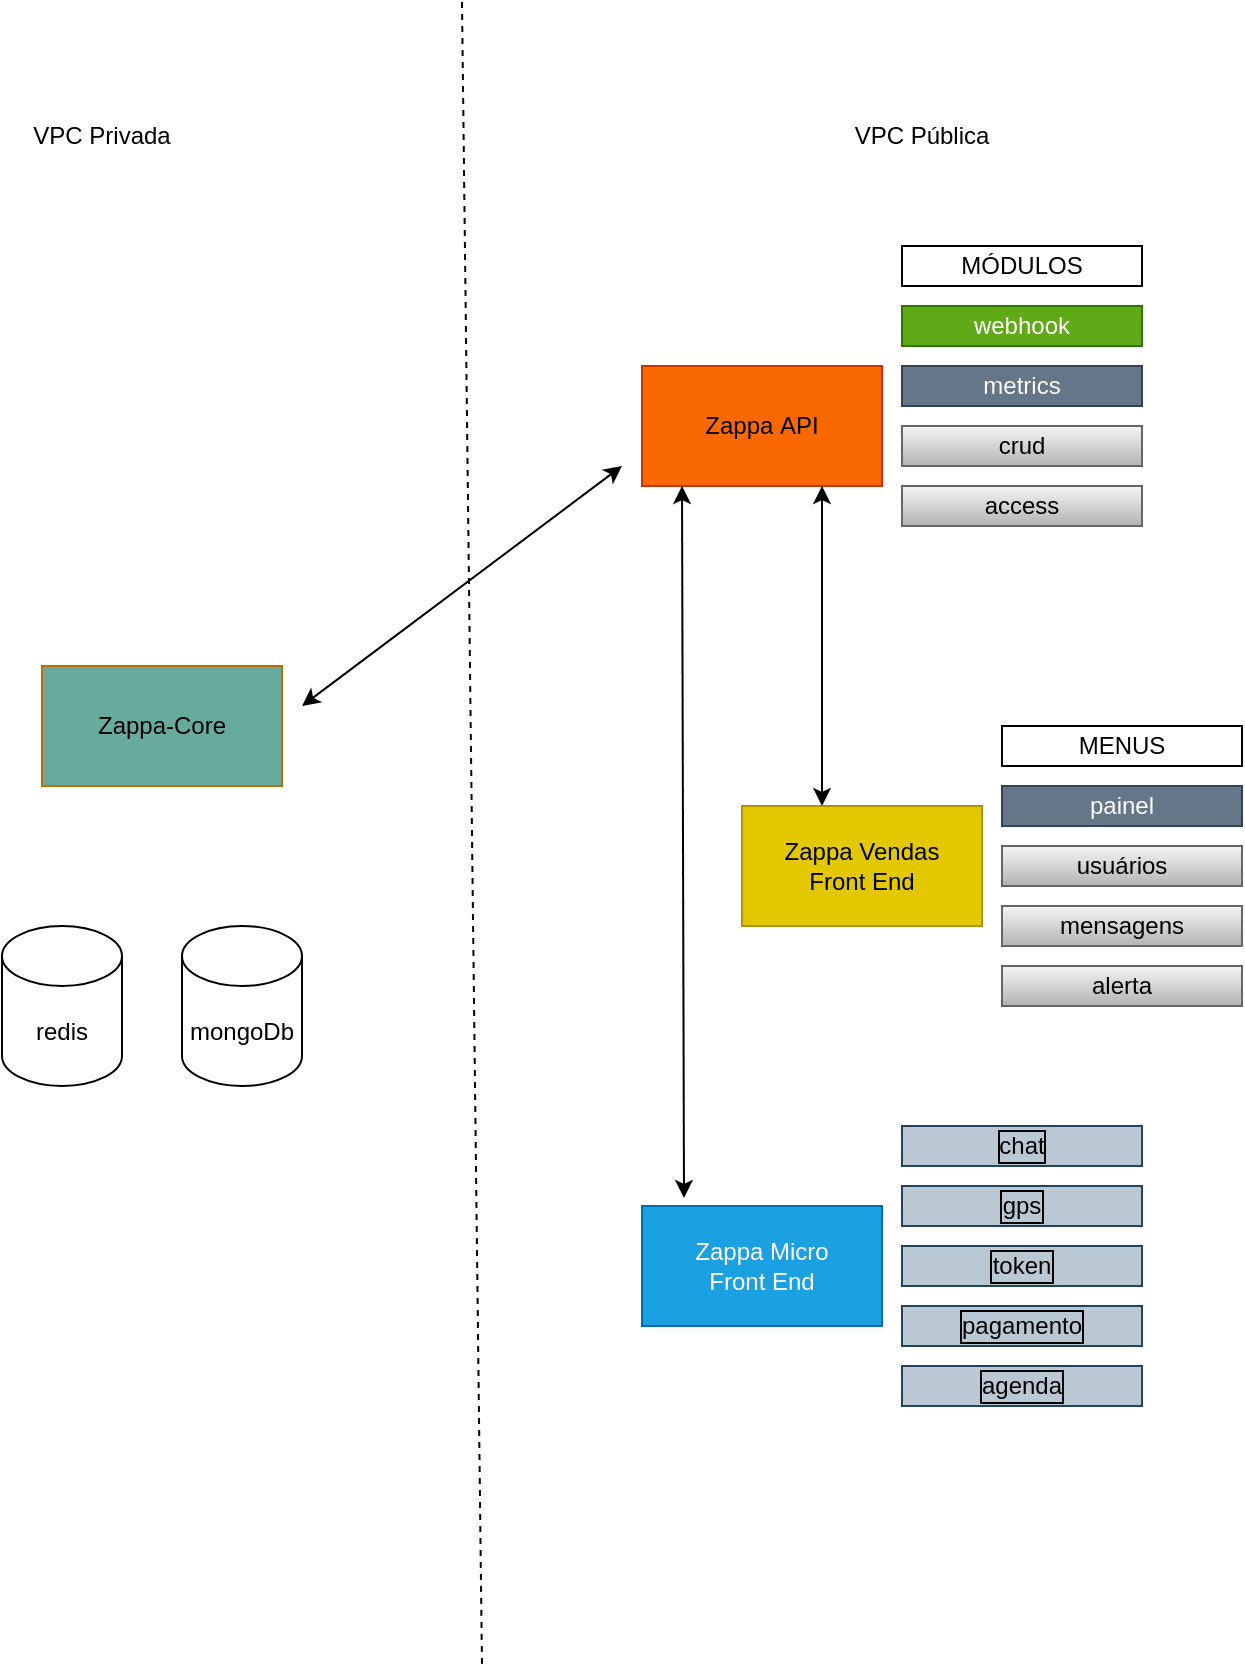 <mxfile version="25.0.2">
  <diagram name="Page-1" id="x4owEQR5tJqsFIFqXLhK">
    <mxGraphModel dx="984" dy="1847" grid="1" gridSize="10" guides="1" tooltips="1" connect="1" arrows="1" fold="1" page="1" pageScale="1" pageWidth="850" pageHeight="1100" math="0" shadow="0">
      <root>
        <mxCell id="0" />
        <mxCell id="1" parent="0" />
        <mxCell id="aL0qmMMuCSAnXSBfhj6i-4" value="Zappa-Core" style="rounded=0;whiteSpace=wrap;html=1;fillColor=#67AB9F;fontColor=#000000;strokeColor=#BD7000;" parent="1" vertex="1">
          <mxGeometry x="160" y="330" width="120" height="60" as="geometry" />
        </mxCell>
        <mxCell id="7pJAqrlwPtRe5XFjH7It-2" value="Zappa&amp;nbsp;&lt;span style=&quot;background-color: initial;&quot;&gt;API&lt;/span&gt;" style="rounded=0;whiteSpace=wrap;html=1;fillColor=#fa6800;fontColor=#000000;strokeColor=#C73500;" parent="1" vertex="1">
          <mxGeometry x="460" y="180" width="120" height="60" as="geometry" />
        </mxCell>
        <mxCell id="3A4aCv_wWsXOsg5iLZ_A-2" value="redis" style="shape=cylinder3;whiteSpace=wrap;html=1;boundedLbl=1;backgroundOutline=1;size=15;" parent="1" vertex="1">
          <mxGeometry x="140" y="460" width="60" height="80" as="geometry" />
        </mxCell>
        <mxCell id="3A4aCv_wWsXOsg5iLZ_A-6" value="access" style="rounded=0;whiteSpace=wrap;html=1;fillColor=#f5f5f5;strokeColor=#666666;gradientColor=#b3b3b3;fontColor=#000000;" parent="1" vertex="1">
          <mxGeometry x="590" y="240" width="120" height="20" as="geometry" />
        </mxCell>
        <mxCell id="3A4aCv_wWsXOsg5iLZ_A-7" value="Zappa Micro&lt;br&gt;Front End" style="rounded=0;whiteSpace=wrap;html=1;fillColor=#1ba1e2;fontColor=#ffffff;strokeColor=#006EAF;" parent="1" vertex="1">
          <mxGeometry x="460" y="600" width="120" height="60" as="geometry" />
        </mxCell>
        <mxCell id="3A4aCv_wWsXOsg5iLZ_A-8" value="webhook" style="rounded=0;whiteSpace=wrap;html=1;fillColor=#60a917;fontColor=#ffffff;strokeColor=#2D7600;" parent="1" vertex="1">
          <mxGeometry x="590" y="150" width="120" height="20" as="geometry" />
        </mxCell>
        <mxCell id="3A4aCv_wWsXOsg5iLZ_A-9" value="crud" style="rounded=0;whiteSpace=wrap;html=1;fillColor=#f5f5f5;strokeColor=#666666;gradientColor=#b3b3b3;fontColor=#000000;" parent="1" vertex="1">
          <mxGeometry x="590" y="210" width="120" height="20" as="geometry" />
        </mxCell>
        <mxCell id="3A4aCv_wWsXOsg5iLZ_A-10" value="metrics" style="rounded=0;whiteSpace=wrap;html=1;fillColor=#647687;strokeColor=#314354;fontColor=#ffffff;" parent="1" vertex="1">
          <mxGeometry x="590" y="180" width="120" height="20" as="geometry" />
        </mxCell>
        <mxCell id="3A4aCv_wWsXOsg5iLZ_A-11" value="chat" style="rounded=0;whiteSpace=wrap;html=1;fillColor=#bac8d3;strokeColor=#23445d;labelBorderColor=default;fontColor=#000000;" parent="1" vertex="1">
          <mxGeometry x="590" y="560" width="120" height="20" as="geometry" />
        </mxCell>
        <mxCell id="3A4aCv_wWsXOsg5iLZ_A-12" value="gps" style="rounded=0;whiteSpace=wrap;html=1;fillColor=#bac8d3;strokeColor=#23445d;labelBorderColor=default;fontColor=#000000;" parent="1" vertex="1">
          <mxGeometry x="590" y="590" width="120" height="20" as="geometry" />
        </mxCell>
        <mxCell id="3A4aCv_wWsXOsg5iLZ_A-13" value="token" style="rounded=0;whiteSpace=wrap;html=1;fillColor=#bac8d3;strokeColor=#23445d;labelBorderColor=default;fontColor=#000000;" parent="1" vertex="1">
          <mxGeometry x="590" y="620" width="120" height="20" as="geometry" />
        </mxCell>
        <mxCell id="3A4aCv_wWsXOsg5iLZ_A-14" value="mongoDb" style="shape=cylinder3;whiteSpace=wrap;html=1;boundedLbl=1;backgroundOutline=1;size=15;" parent="1" vertex="1">
          <mxGeometry x="230" y="460" width="60" height="80" as="geometry" />
        </mxCell>
        <mxCell id="3A4aCv_wWsXOsg5iLZ_A-15" value="pagamento" style="rounded=0;whiteSpace=wrap;html=1;fillColor=#bac8d3;strokeColor=#23445d;labelBorderColor=default;fontColor=#000000;" parent="1" vertex="1">
          <mxGeometry x="590" y="650" width="120" height="20" as="geometry" />
        </mxCell>
        <mxCell id="3A4aCv_wWsXOsg5iLZ_A-16" value="agenda" style="rounded=0;whiteSpace=wrap;html=1;fillColor=#bac8d3;strokeColor=#23445d;labelBorderColor=default;fontColor=#000000;" parent="1" vertex="1">
          <mxGeometry x="590" y="680" width="120" height="20" as="geometry" />
        </mxCell>
        <mxCell id="3A4aCv_wWsXOsg5iLZ_A-19" value="" style="endArrow=classic;startArrow=classic;html=1;rounded=0;" parent="1" edge="1">
          <mxGeometry width="50" height="50" relative="1" as="geometry">
            <mxPoint x="290" y="350" as="sourcePoint" />
            <mxPoint x="450" y="230" as="targetPoint" />
          </mxGeometry>
        </mxCell>
        <mxCell id="3A4aCv_wWsXOsg5iLZ_A-20" value="" style="endArrow=classic;startArrow=classic;html=1;rounded=0;exitX=0.175;exitY=-0.067;exitDx=0;exitDy=0;exitPerimeter=0;" parent="1" edge="1" source="3A4aCv_wWsXOsg5iLZ_A-7">
          <mxGeometry width="50" height="50" relative="1" as="geometry">
            <mxPoint x="480" y="400" as="sourcePoint" />
            <mxPoint x="480" y="240" as="targetPoint" />
          </mxGeometry>
        </mxCell>
        <mxCell id="3A4aCv_wWsXOsg5iLZ_A-21" value="MÓDULOS" style="rounded=0;whiteSpace=wrap;html=1;" parent="1" vertex="1">
          <mxGeometry x="590" y="120" width="120" height="20" as="geometry" />
        </mxCell>
        <mxCell id="L-Rg0BLthTsQ2UDCXc2B-1" value="Zappa Vendas&lt;br&gt;Front End" style="rounded=0;whiteSpace=wrap;html=1;fillColor=#e3c800;fontColor=#000000;strokeColor=#B09500;" vertex="1" parent="1">
          <mxGeometry x="510" y="400" width="120" height="60" as="geometry" />
        </mxCell>
        <mxCell id="L-Rg0BLthTsQ2UDCXc2B-4" value="alerta" style="rounded=0;whiteSpace=wrap;html=1;fillColor=#f5f5f5;strokeColor=#666666;gradientColor=#b3b3b3;fontColor=#000000;" vertex="1" parent="1">
          <mxGeometry x="640" y="480" width="120" height="20" as="geometry" />
        </mxCell>
        <mxCell id="L-Rg0BLthTsQ2UDCXc2B-5" value="painel" style="rounded=0;whiteSpace=wrap;html=1;fillColor=#647687;fontColor=#ffffff;strokeColor=#314354;" vertex="1" parent="1">
          <mxGeometry x="640" y="390" width="120" height="20" as="geometry" />
        </mxCell>
        <mxCell id="L-Rg0BLthTsQ2UDCXc2B-6" value="mensagens" style="rounded=0;whiteSpace=wrap;html=1;fillColor=#f5f5f5;strokeColor=#666666;gradientColor=#b3b3b3;fontColor=#000000;" vertex="1" parent="1">
          <mxGeometry x="640" y="450" width="120" height="20" as="geometry" />
        </mxCell>
        <mxCell id="L-Rg0BLthTsQ2UDCXc2B-7" value="usuários" style="rounded=0;whiteSpace=wrap;html=1;fillColor=#f5f5f5;strokeColor=#666666;gradientColor=#b3b3b3;fontColor=#000000;" vertex="1" parent="1">
          <mxGeometry x="640" y="420" width="120" height="20" as="geometry" />
        </mxCell>
        <mxCell id="L-Rg0BLthTsQ2UDCXc2B-8" value="MENUS" style="rounded=0;whiteSpace=wrap;html=1;" vertex="1" parent="1">
          <mxGeometry x="640" y="360" width="120" height="20" as="geometry" />
        </mxCell>
        <mxCell id="L-Rg0BLthTsQ2UDCXc2B-9" value="" style="endArrow=classic;startArrow=classic;html=1;rounded=0;" edge="1" parent="1">
          <mxGeometry width="50" height="50" relative="1" as="geometry">
            <mxPoint x="550" y="400" as="sourcePoint" />
            <mxPoint x="550" y="240" as="targetPoint" />
          </mxGeometry>
        </mxCell>
        <mxCell id="L-Rg0BLthTsQ2UDCXc2B-10" value="" style="endArrow=none;dashed=1;html=1;rounded=0;" edge="1" parent="1">
          <mxGeometry width="50" height="50" relative="1" as="geometry">
            <mxPoint x="370" y="-2" as="sourcePoint" />
            <mxPoint x="380" y="830" as="targetPoint" />
          </mxGeometry>
        </mxCell>
        <mxCell id="L-Rg0BLthTsQ2UDCXc2B-11" value="VPC Privada" style="text;html=1;align=center;verticalAlign=middle;whiteSpace=wrap;rounded=0;" vertex="1" parent="1">
          <mxGeometry x="140" y="50" width="100" height="30" as="geometry" />
        </mxCell>
        <mxCell id="L-Rg0BLthTsQ2UDCXc2B-12" value="VPC Pública" style="text;html=1;align=center;verticalAlign=middle;whiteSpace=wrap;rounded=0;" vertex="1" parent="1">
          <mxGeometry x="550" y="50" width="100" height="30" as="geometry" />
        </mxCell>
      </root>
    </mxGraphModel>
  </diagram>
</mxfile>
